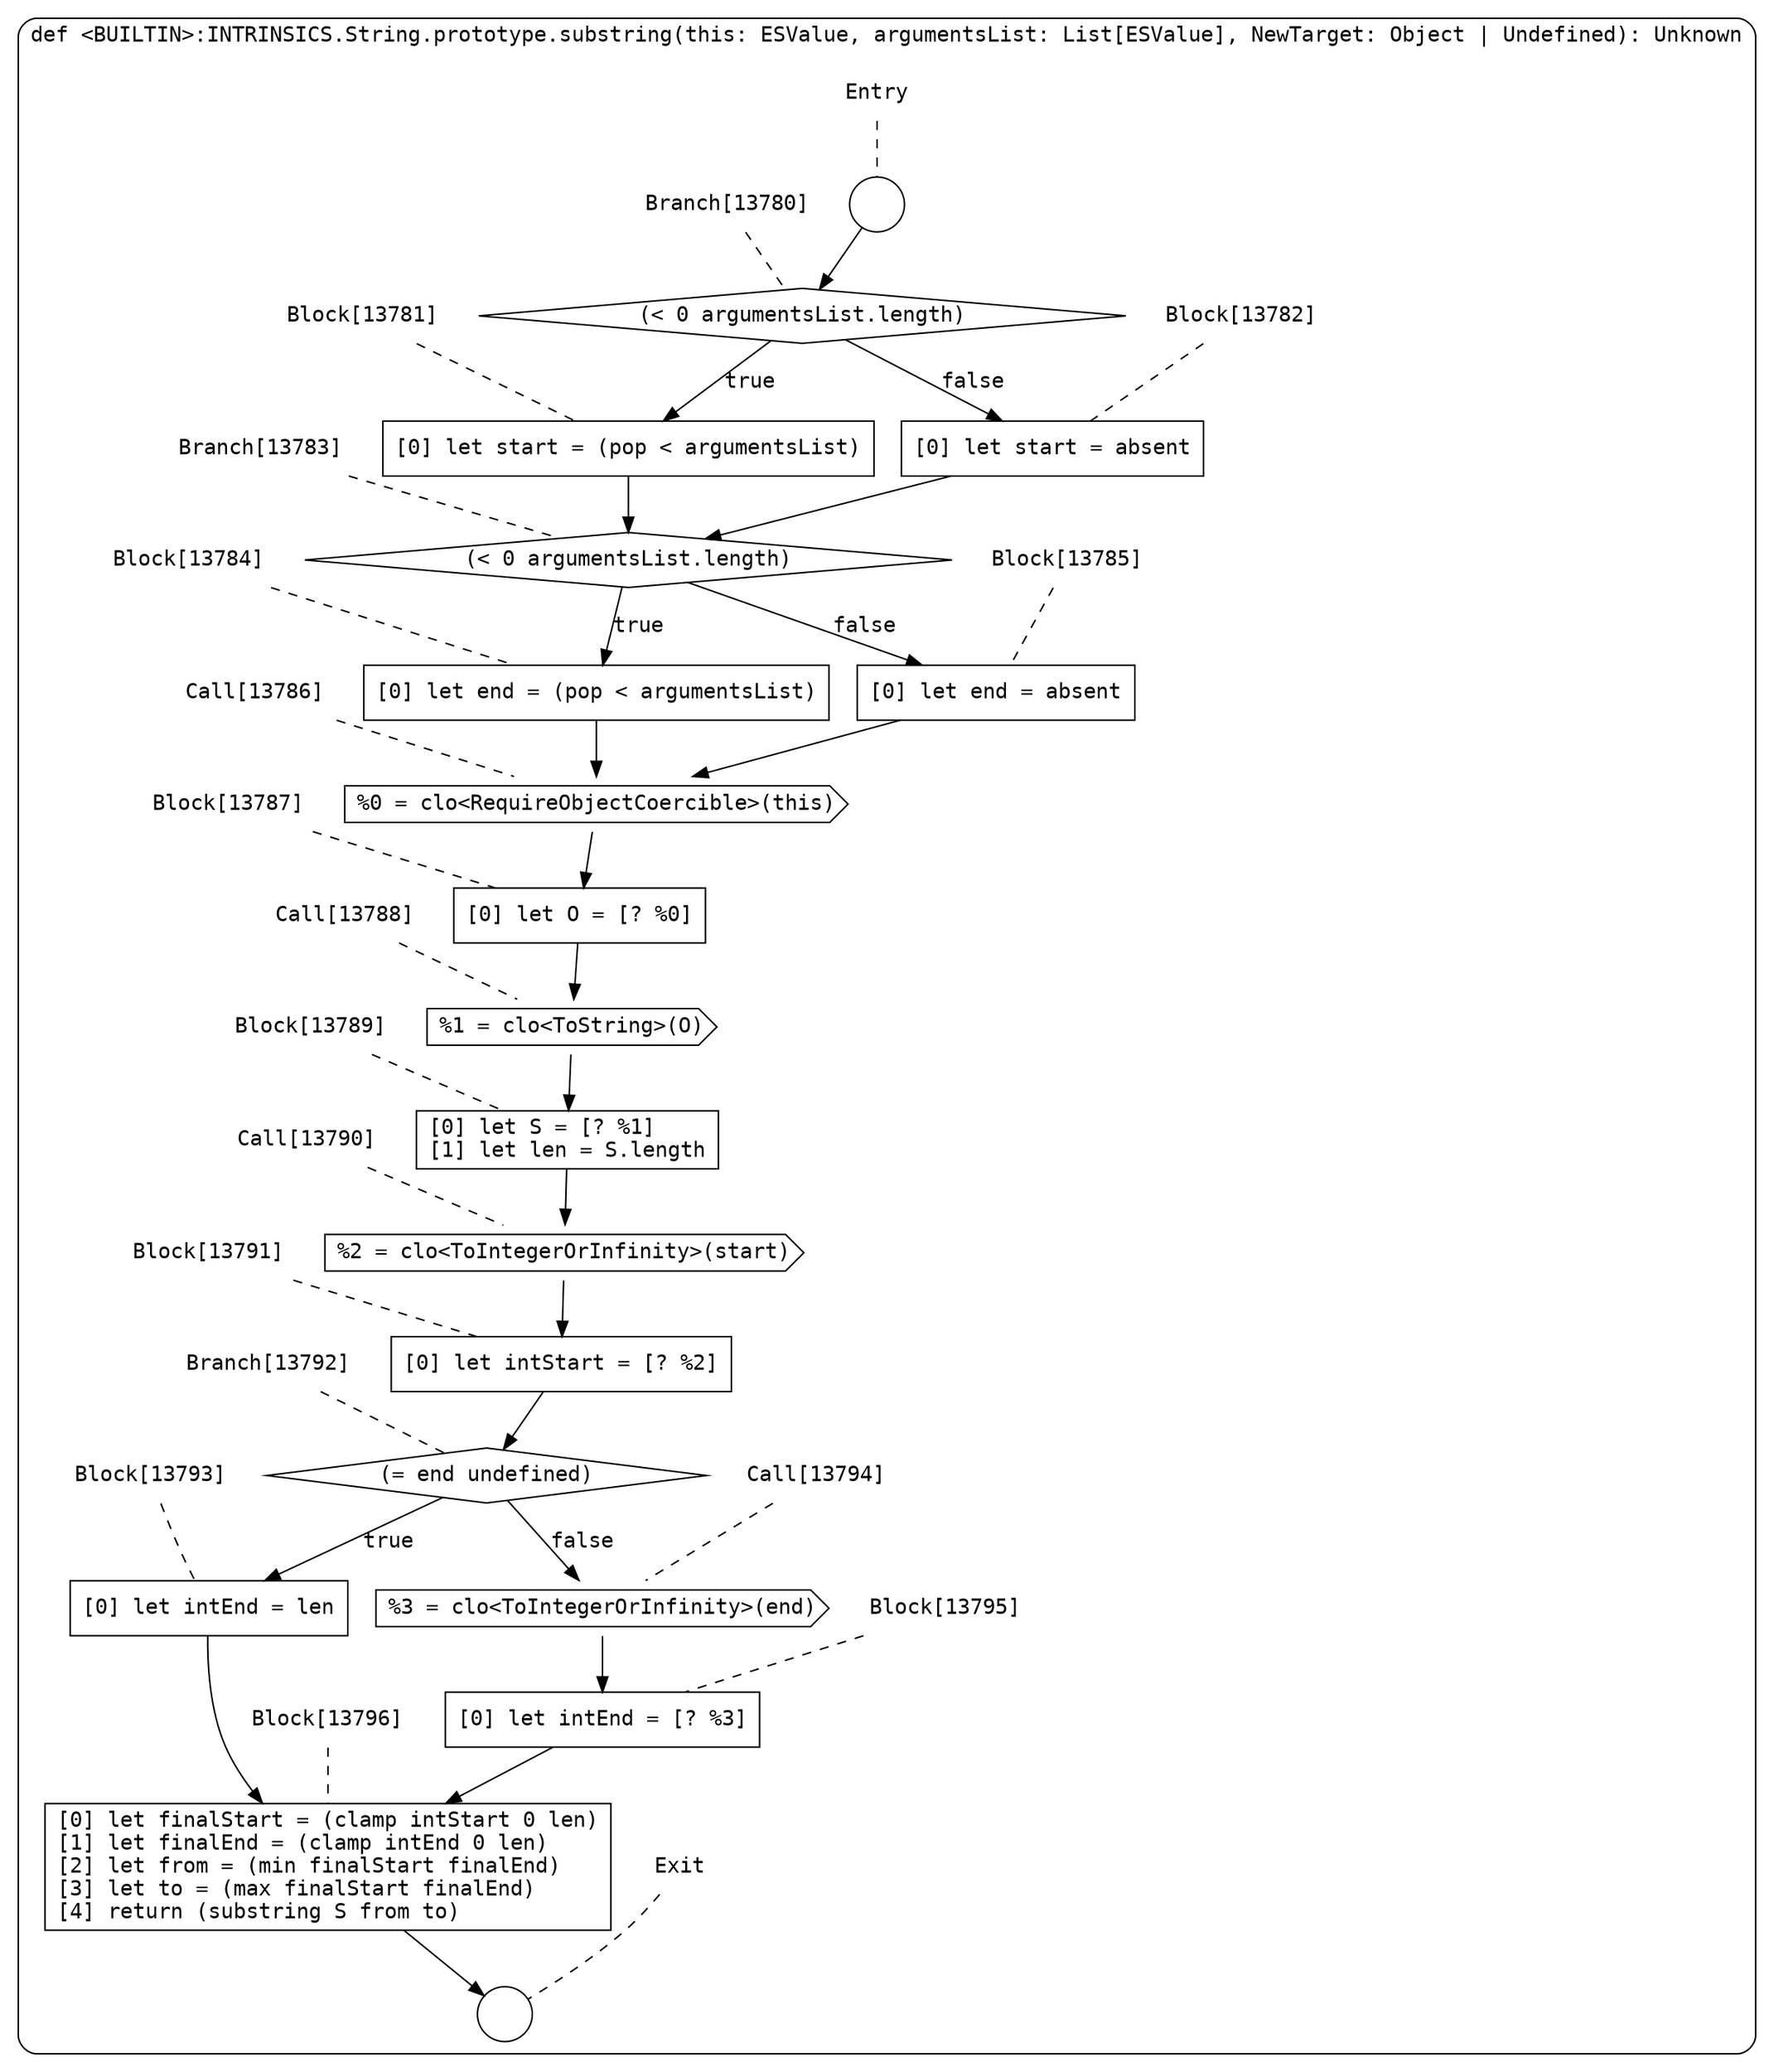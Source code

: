 digraph {
  graph [fontname = "Consolas"]
  node [fontname = "Consolas"]
  edge [fontname = "Consolas"]
  subgraph cluster2193 {
    label = "def <BUILTIN>:INTRINSICS.String.prototype.substring(this: ESValue, argumentsList: List[ESValue], NewTarget: Object | Undefined): Unknown"
    style = rounded
    cluster2193_entry_name [shape=none, label=<<font color="black">Entry</font>>]
    cluster2193_entry_name -> cluster2193_entry [arrowhead=none, color="black", style=dashed]
    cluster2193_entry [shape=circle label=" " color="black" fillcolor="white" style=filled]
    cluster2193_entry -> node13780 [color="black"]
    cluster2193_exit_name [shape=none, label=<<font color="black">Exit</font>>]
    cluster2193_exit_name -> cluster2193_exit [arrowhead=none, color="black", style=dashed]
    cluster2193_exit [shape=circle label=" " color="black" fillcolor="white" style=filled]
    node13780_name [shape=none, label=<<font color="black">Branch[13780]</font>>]
    node13780_name -> node13780 [arrowhead=none, color="black", style=dashed]
    node13780 [shape=diamond, label=<<font color="black">(&lt; 0 argumentsList.length)</font>> color="black" fillcolor="white", style=filled]
    node13780 -> node13781 [label=<<font color="black">true</font>> color="black"]
    node13780 -> node13782 [label=<<font color="black">false</font>> color="black"]
    node13781_name [shape=none, label=<<font color="black">Block[13781]</font>>]
    node13781_name -> node13781 [arrowhead=none, color="black", style=dashed]
    node13781 [shape=box, label=<<font color="black">[0] let start = (pop &lt; argumentsList)<BR ALIGN="LEFT"/></font>> color="black" fillcolor="white", style=filled]
    node13781 -> node13783 [color="black"]
    node13782_name [shape=none, label=<<font color="black">Block[13782]</font>>]
    node13782_name -> node13782 [arrowhead=none, color="black", style=dashed]
    node13782 [shape=box, label=<<font color="black">[0] let start = absent<BR ALIGN="LEFT"/></font>> color="black" fillcolor="white", style=filled]
    node13782 -> node13783 [color="black"]
    node13783_name [shape=none, label=<<font color="black">Branch[13783]</font>>]
    node13783_name -> node13783 [arrowhead=none, color="black", style=dashed]
    node13783 [shape=diamond, label=<<font color="black">(&lt; 0 argumentsList.length)</font>> color="black" fillcolor="white", style=filled]
    node13783 -> node13784 [label=<<font color="black">true</font>> color="black"]
    node13783 -> node13785 [label=<<font color="black">false</font>> color="black"]
    node13784_name [shape=none, label=<<font color="black">Block[13784]</font>>]
    node13784_name -> node13784 [arrowhead=none, color="black", style=dashed]
    node13784 [shape=box, label=<<font color="black">[0] let end = (pop &lt; argumentsList)<BR ALIGN="LEFT"/></font>> color="black" fillcolor="white", style=filled]
    node13784 -> node13786 [color="black"]
    node13785_name [shape=none, label=<<font color="black">Block[13785]</font>>]
    node13785_name -> node13785 [arrowhead=none, color="black", style=dashed]
    node13785 [shape=box, label=<<font color="black">[0] let end = absent<BR ALIGN="LEFT"/></font>> color="black" fillcolor="white", style=filled]
    node13785 -> node13786 [color="black"]
    node13786_name [shape=none, label=<<font color="black">Call[13786]</font>>]
    node13786_name -> node13786 [arrowhead=none, color="black", style=dashed]
    node13786 [shape=cds, label=<<font color="black">%0 = clo&lt;RequireObjectCoercible&gt;(this)</font>> color="black" fillcolor="white", style=filled]
    node13786 -> node13787 [color="black"]
    node13787_name [shape=none, label=<<font color="black">Block[13787]</font>>]
    node13787_name -> node13787 [arrowhead=none, color="black", style=dashed]
    node13787 [shape=box, label=<<font color="black">[0] let O = [? %0]<BR ALIGN="LEFT"/></font>> color="black" fillcolor="white", style=filled]
    node13787 -> node13788 [color="black"]
    node13788_name [shape=none, label=<<font color="black">Call[13788]</font>>]
    node13788_name -> node13788 [arrowhead=none, color="black", style=dashed]
    node13788 [shape=cds, label=<<font color="black">%1 = clo&lt;ToString&gt;(O)</font>> color="black" fillcolor="white", style=filled]
    node13788 -> node13789 [color="black"]
    node13789_name [shape=none, label=<<font color="black">Block[13789]</font>>]
    node13789_name -> node13789 [arrowhead=none, color="black", style=dashed]
    node13789 [shape=box, label=<<font color="black">[0] let S = [? %1]<BR ALIGN="LEFT"/>[1] let len = S.length<BR ALIGN="LEFT"/></font>> color="black" fillcolor="white", style=filled]
    node13789 -> node13790 [color="black"]
    node13790_name [shape=none, label=<<font color="black">Call[13790]</font>>]
    node13790_name -> node13790 [arrowhead=none, color="black", style=dashed]
    node13790 [shape=cds, label=<<font color="black">%2 = clo&lt;ToIntegerOrInfinity&gt;(start)</font>> color="black" fillcolor="white", style=filled]
    node13790 -> node13791 [color="black"]
    node13791_name [shape=none, label=<<font color="black">Block[13791]</font>>]
    node13791_name -> node13791 [arrowhead=none, color="black", style=dashed]
    node13791 [shape=box, label=<<font color="black">[0] let intStart = [? %2]<BR ALIGN="LEFT"/></font>> color="black" fillcolor="white", style=filled]
    node13791 -> node13792 [color="black"]
    node13792_name [shape=none, label=<<font color="black">Branch[13792]</font>>]
    node13792_name -> node13792 [arrowhead=none, color="black", style=dashed]
    node13792 [shape=diamond, label=<<font color="black">(= end undefined)</font>> color="black" fillcolor="white", style=filled]
    node13792 -> node13793 [label=<<font color="black">true</font>> color="black"]
    node13792 -> node13794 [label=<<font color="black">false</font>> color="black"]
    node13793_name [shape=none, label=<<font color="black">Block[13793]</font>>]
    node13793_name -> node13793 [arrowhead=none, color="black", style=dashed]
    node13793 [shape=box, label=<<font color="black">[0] let intEnd = len<BR ALIGN="LEFT"/></font>> color="black" fillcolor="white", style=filled]
    node13793 -> node13796 [color="black"]
    node13794_name [shape=none, label=<<font color="black">Call[13794]</font>>]
    node13794_name -> node13794 [arrowhead=none, color="black", style=dashed]
    node13794 [shape=cds, label=<<font color="black">%3 = clo&lt;ToIntegerOrInfinity&gt;(end)</font>> color="black" fillcolor="white", style=filled]
    node13794 -> node13795 [color="black"]
    node13796_name [shape=none, label=<<font color="black">Block[13796]</font>>]
    node13796_name -> node13796 [arrowhead=none, color="black", style=dashed]
    node13796 [shape=box, label=<<font color="black">[0] let finalStart = (clamp intStart 0 len)<BR ALIGN="LEFT"/>[1] let finalEnd = (clamp intEnd 0 len)<BR ALIGN="LEFT"/>[2] let from = (min finalStart finalEnd)<BR ALIGN="LEFT"/>[3] let to = (max finalStart finalEnd)<BR ALIGN="LEFT"/>[4] return (substring S from to)<BR ALIGN="LEFT"/></font>> color="black" fillcolor="white", style=filled]
    node13796 -> cluster2193_exit [color="black"]
    node13795_name [shape=none, label=<<font color="black">Block[13795]</font>>]
    node13795_name -> node13795 [arrowhead=none, color="black", style=dashed]
    node13795 [shape=box, label=<<font color="black">[0] let intEnd = [? %3]<BR ALIGN="LEFT"/></font>> color="black" fillcolor="white", style=filled]
    node13795 -> node13796 [color="black"]
  }
}